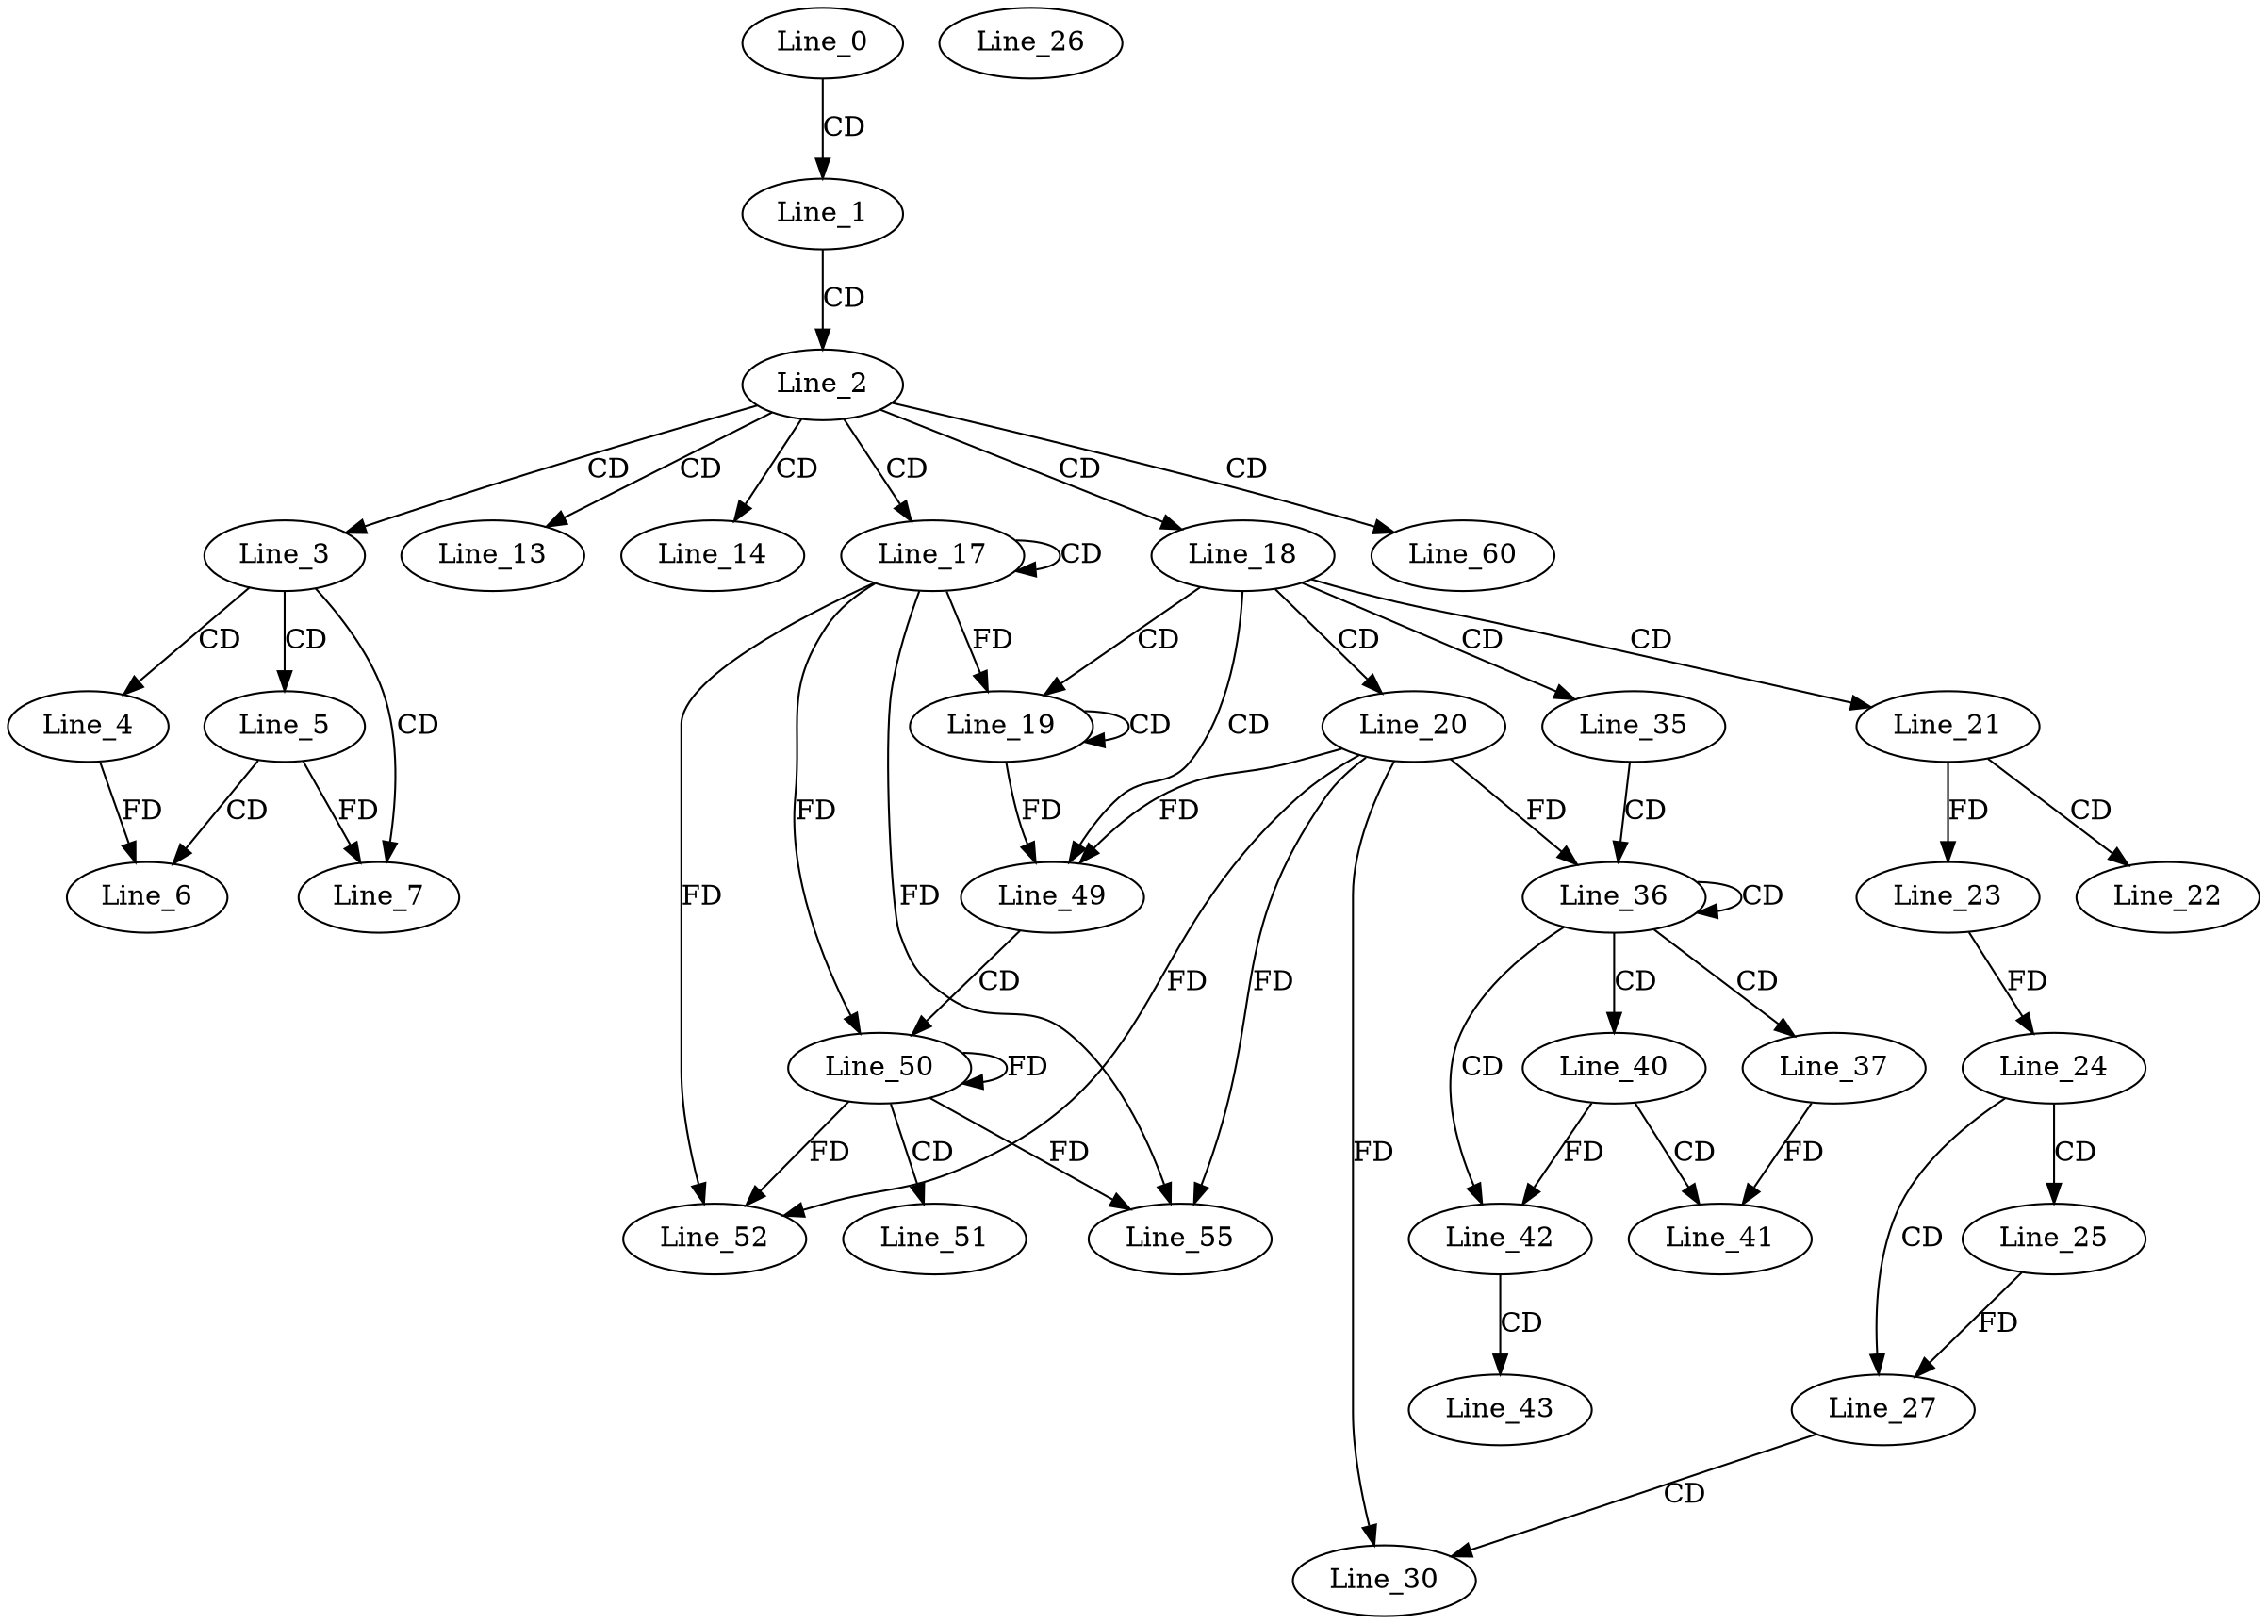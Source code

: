 digraph G {
  Line_0;
  Line_1;
  Line_2;
  Line_3;
  Line_4;
  Line_5;
  Line_6;
  Line_6;
  Line_7;
  Line_7;
  Line_13;
  Line_14;
  Line_17;
  Line_17;
  Line_18;
  Line_19;
  Line_19;
  Line_20;
  Line_21;
  Line_22;
  Line_23;
  Line_23;
  Line_24;
  Line_24;
  Line_25;
  Line_26;
  Line_27;
  Line_27;
  Line_30;
  Line_35;
  Line_36;
  Line_37;
  Line_40;
  Line_41;
  Line_41;
  Line_42;
  Line_42;
  Line_43;
  Line_49;
  Line_50;
  Line_51;
  Line_52;
  Line_52;
  Line_55;
  Line_55;
  Line_60;
  Line_0 -> Line_1 [ label="CD" ];
  Line_1 -> Line_2 [ label="CD" ];
  Line_2 -> Line_3 [ label="CD" ];
  Line_3 -> Line_4 [ label="CD" ];
  Line_3 -> Line_5 [ label="CD" ];
  Line_5 -> Line_6 [ label="CD" ];
  Line_4 -> Line_6 [ label="FD" ];
  Line_3 -> Line_7 [ label="CD" ];
  Line_5 -> Line_7 [ label="FD" ];
  Line_2 -> Line_13 [ label="CD" ];
  Line_2 -> Line_14 [ label="CD" ];
  Line_2 -> Line_17 [ label="CD" ];
  Line_17 -> Line_17 [ label="CD" ];
  Line_2 -> Line_18 [ label="CD" ];
  Line_18 -> Line_19 [ label="CD" ];
  Line_19 -> Line_19 [ label="CD" ];
  Line_17 -> Line_19 [ label="FD" ];
  Line_18 -> Line_20 [ label="CD" ];
  Line_18 -> Line_21 [ label="CD" ];
  Line_21 -> Line_22 [ label="CD" ];
  Line_21 -> Line_23 [ label="FD" ];
  Line_23 -> Line_24 [ label="FD" ];
  Line_24 -> Line_25 [ label="CD" ];
  Line_24 -> Line_27 [ label="CD" ];
  Line_25 -> Line_27 [ label="FD" ];
  Line_27 -> Line_30 [ label="CD" ];
  Line_20 -> Line_30 [ label="FD" ];
  Line_18 -> Line_35 [ label="CD" ];
  Line_35 -> Line_36 [ label="CD" ];
  Line_36 -> Line_36 [ label="CD" ];
  Line_20 -> Line_36 [ label="FD" ];
  Line_36 -> Line_37 [ label="CD" ];
  Line_36 -> Line_40 [ label="CD" ];
  Line_40 -> Line_41 [ label="CD" ];
  Line_37 -> Line_41 [ label="FD" ];
  Line_36 -> Line_42 [ label="CD" ];
  Line_40 -> Line_42 [ label="FD" ];
  Line_42 -> Line_43 [ label="CD" ];
  Line_18 -> Line_49 [ label="CD" ];
  Line_20 -> Line_49 [ label="FD" ];
  Line_19 -> Line_49 [ label="FD" ];
  Line_49 -> Line_50 [ label="CD" ];
  Line_17 -> Line_50 [ label="FD" ];
  Line_50 -> Line_50 [ label="FD" ];
  Line_50 -> Line_51 [ label="CD" ];
  Line_20 -> Line_52 [ label="FD" ];
  Line_17 -> Line_52 [ label="FD" ];
  Line_50 -> Line_52 [ label="FD" ];
  Line_20 -> Line_55 [ label="FD" ];
  Line_17 -> Line_55 [ label="FD" ];
  Line_50 -> Line_55 [ label="FD" ];
  Line_2 -> Line_60 [ label="CD" ];
}
